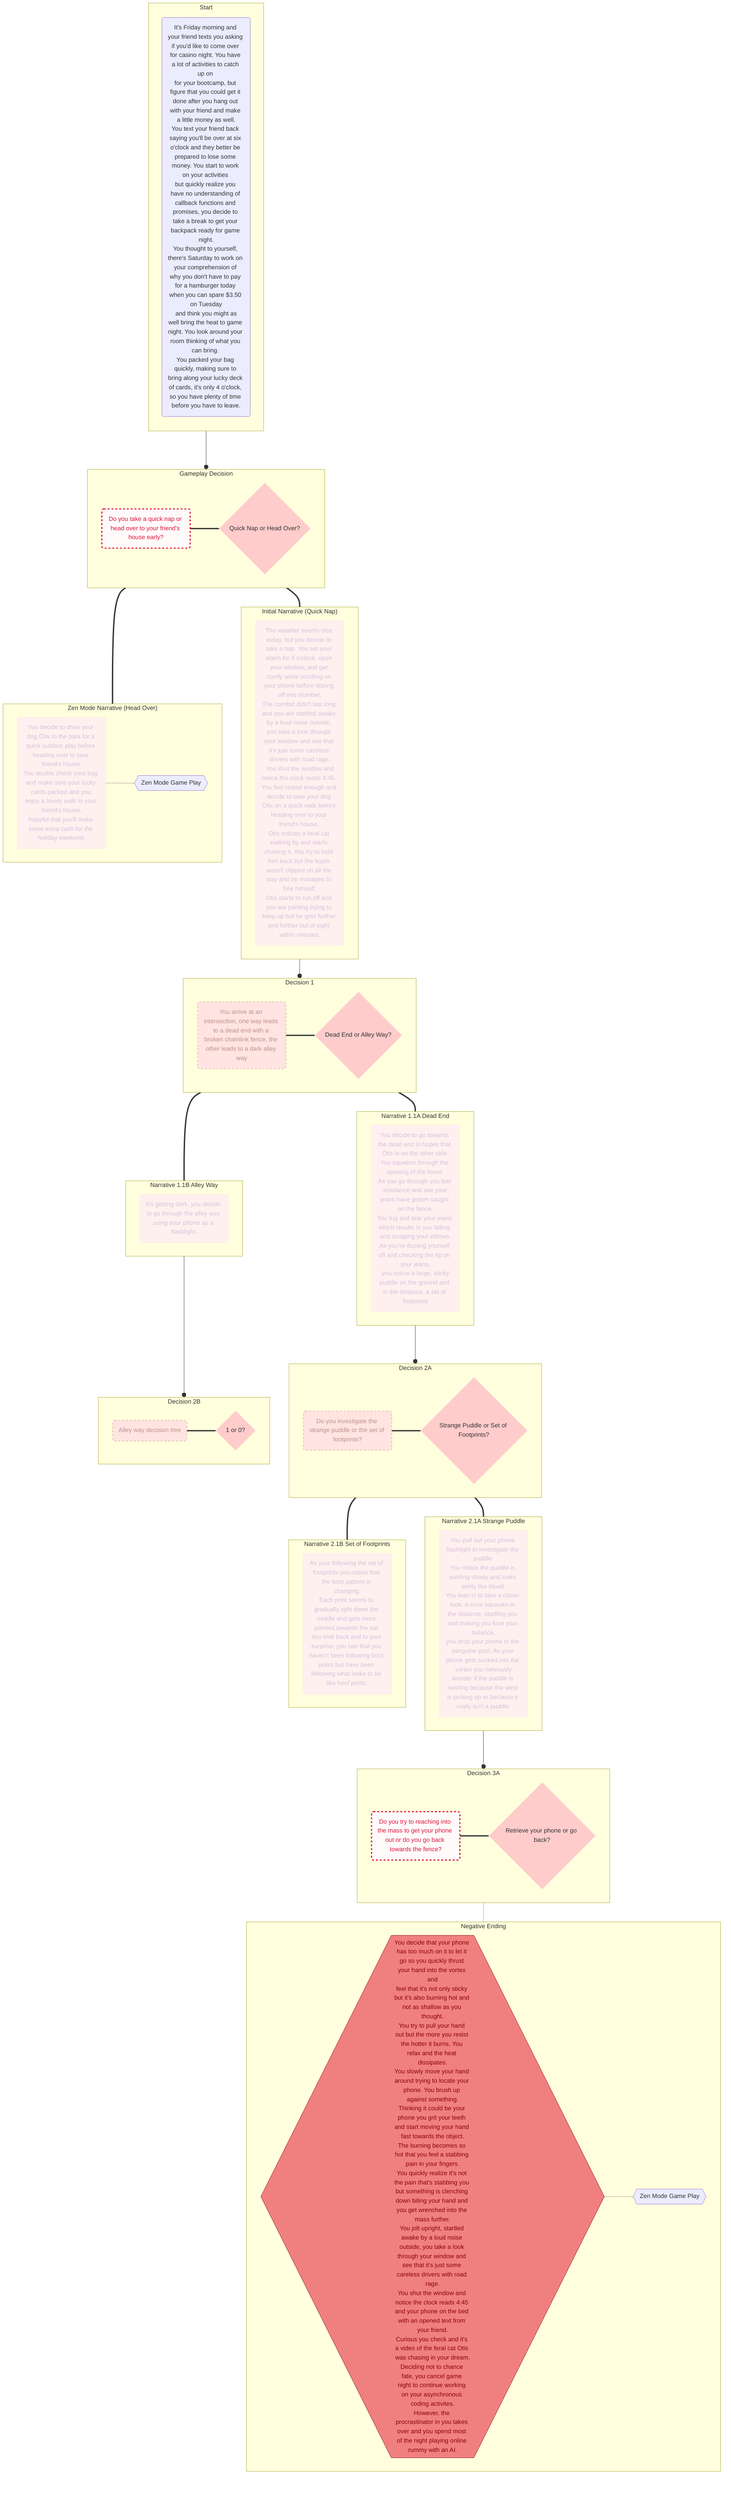 flowchart TD
%% @config(./config.json)

%% Story Beginning
subgraph Story [Start]
    direction TB
    S(It's Friday morning and your friend texts you asking if you'd like to come over for casino night. You have a lot of activities to catch up on <br>for your bootcamp, but figure that you could get it done after you hang out with your friend and make a little money as well.<br>You text your friend back saying you'll be over at six o'clock and they better be prepared to lose some money. You start to work on your activities <br>but quickly realize you have no understanding of callback functions and promises, you decide to take a break to get your backpack ready for game night.<br>You thought to yourself, there's Saturday to work on your comprehension of why you don't have to pay for a hamburger today when you can spare $3.50 on Tuesday<br> and think you might as well bring the heat to game night. You look around your room thinking of what you can bring. <br>You packed your bag quickly, making sure to bring along your lucky deck of cards, it's only 4 o'clock, so you have plenty of time before you have to leave.)  
end

subgraph Gameplay [Gameplay Decision]
    DG(Do you take a quick nap or head over to your friend's house early?)
    === DGD{Quick Nap or Head Over?}
end

subgraph NarrativeA ["Initial Narrative (Quick Nap)"]
    NA(The weather seems nice today, but you decide to take a nap. You set your alarm for 5 o'clock, open your window, and get comfy while scrolling on your phone before dozing off into slumber.<br>The comfort didn't last long and you are startled awake by a loud noise outside, you take a look through your window and see that it's just some careless drivers with road rage.<br> You shut the window and notice the clock reads 4:45. You feel rested enough and decide to take your dog Otis on a quick walk before heading over to your friend's house. <br>Otis notices a feral cat walking by and starts chasing it. You try to hold him back but the leash wasn't clipped on all the way and he manages to free himself.<br>Otis starts to run off and you are panting trying to keep up but he gets further and further out of sight within minutes.)
end 
subgraph NarrativeB ["Zen Mode Narrative (Head Over)"]
    NB(You decide to drive your dog Otis to the park for a quick outdoor play before heading over to your friend's house.<br>You double check your bag and make sure your lucky cards packed and you enjoy a lovely walk to your friend's house,<br>hopeful that you'll make some extra cash for the holiday weekend.) -.- EB{{Zen Mode Game Play}}
end

%% Decision One: Dead End or Alley Way?
subgraph Decision1 [Decision 1]
    D1(You arrive at an intersection, one way leads to a dead end with a broken chainlink fence, the other leads to a dark alley way)
    ===
    D1D{Dead End or Alley Way?}
end

	%% Dead End Path: Narrative
	subgraph N1-1A [Narrative 1.1A Dead End]
        N1.1A(You decide to go towards the dead end in hopes that Otis is on the other side.<br>You squeeze through the opening of the fence.<br>As you go through you feel resistance and see your jeans have gotten caught on the fence.<br>You tug and tear your jeans which results in you falling and scraping your elbows.<br>As you're dusting yourself off and checking the rip on your jeans,<br> you notice a large, sticky puddle on the ground and in the distance, a set of footprints)
	end 
	
	%% Dead End Path: Decision Two A: Strange Puddle or Set of Footprints?
	subgraph Decision2A [Decision 2A]
		D2A(Do you investigate the strange puddle or the set of footprints?)
		=== D2AD{Strange Puddle or Set of Footprints?}
	end
	
		%% Strange Puddle Path: Narrative
		subgraph N2-1A [Narrative 2.1A Strange Puddle]
		N2.1A(You pull out your phone flashlight to investigate the puddle.<br>You notice the puddle is swirling slowly and looks eerily like blood.<br>You lean in to take a closer look. A crow squawks in the distance, startling you and making you lose your balance,<br>you drop your phone in the sanguine pool. As your phone gets sucked into the vortex you nervously<br>wonder if the puddle is swirling because the wind is picking up or because it really isn't a puddle.)
		end
		%%  

		%% Strange Puddle Path: Decision
		subgraph Decision3A [Decision 3A]
			D3.1A(Do you try to reaching into the mass to get your phone out or do you go back towards the fence?)
			=== D3.1AD{Retrieve your phone or go back?}
		end

		subgraph E3-1A [Negative Ending]
			E3.1A{{You decide that your phone has too much on it to let it go so you quickly thrust your hand into the vortex and<br>feel that it's not only sticky but it's also burning hot and not as shallow as you thought.<br>You try to pull your hand out but the more you resist the hotter it burns. You relax and the heat dissipates.<br>You slowly move your hand around trying to locate your phone. You brush up against something.<br>Thinking it could be your phone you grit your teeth and start moving your hand fast towards the object.<br>The burning becomes so hot that you feel a stabbing pain in your fingers.<br>You quickly realize it's not the pain that's stabbing you but something is clenching down biting your hand and you get wrenched into the mass further.<br>You jolt upright, startled awake by a loud noise outside, you take a look through your window and see that it's just some careless drivers with road rage.<br>You shut the window and notice the clock reads 4:45 and your phone on the bed with an opened text from your friend.<br>Curious you check and it's a video of the feral cat Otis was chasing in your dream.<br>Deciding not to chance fate, you cancel game night to continue working on your asynchronous coding activites.<br>However, the procrastinator in you takes over and you spend most of the night playing online rummy with an AI.}} -.- E3.1AB{{Zen Mode Game Play}}
		end

        %% You consider reaching in the puddle for your phone but you become uneasy of the hypnotic swirling and decide to go back towards the fence.   
		
        %% Set of Footprints Path: Narrative
        subgraph N2-1B [Narrative 2.1B Set of Footprints]
            N2.1B(As your following the set of footprints you notice that the boot pattern is changing.<br>Each print seems to gradually split down the middle and gets more pointed towards the toe.<br>You look back and to your surprise, you see that you haven't been following boot prints but have been following what looks to be like hoof prints.)
        end
		
		%% Set of Footprints Path: Decision
        
		%% Confused, you wonder if you should head back or continue towards where the prints lead.
		%% Go back or continue?
	



	%% Alley Way Path: Narrative, Devil
	subgraph N1-1B [Narrative 1.1B Alley Way]
        N1.1B(It's getting dark, you decide to go through the alley way using your phone as a flashlight.)
	end 
	
	%% Alley Way Path: Decision Two B: Play in a Card Game or Lay Down and Die 
	subgraph Decision2B [Decision 2B]
        D2B(Alley way decision tree)
        === D2BD{1 or 0?}
	end


%% Path: Narrative
Story ---o Gameplay === NarrativeA --o Decision1
Gameplay === NarrativeB
Decision1 === N1-1A ---o Decision2A
Decision1 === N1-1B ---o Decision2B

Decision2A === N2-1A ---o Decision3A -.- E3-1A
Decision2A === N2-1B

%% Styles
classDef narrative fill: #fff0f0, color: thistle, stroke: mistyrose, stroke-width: 1px

classDef decisionCrit fill: snow, color: crimson, stroke: crimson, stroke-width: 3px, stroke-dasharray:  5 5

classDef decision fill: mistyrose, color: rosybrown, stroke: rosybrown, stroke-width: 1px, stroke-dasharray:  5 5

classDef endNeg fill: lightcoral, color: darkred, stroke: darkred, stroke-width: 1px

classDef endPos fill: lightgreen, color: darkgreen, stroke: green, stroke-width: 1px

classDef decPoint fill: #ffcccc, stroke-width: 0px

%% Apply Styles
class NA,NB,NC,N1.1A,N1.1B,N2.1A,N2.1B narrative;

class DG,DA,D3.1A decisionCrit;

class D1,D2A,D2B decision;

class DGD,D1D,D2AD,D2BD,D3.1AD decPoint;

class E3B,E3.1A endNeg;

class E2B,E3A endPos;